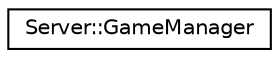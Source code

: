 digraph "Graphical Class Hierarchy"
{
 // LATEX_PDF_SIZE
  edge [fontname="Helvetica",fontsize="10",labelfontname="Helvetica",labelfontsize="10"];
  node [fontname="Helvetica",fontsize="10",shape=record];
  rankdir="LR";
  Node0 [label="Server::GameManager",height=0.2,width=0.4,color="black", fillcolor="white", style="filled",URL="$classServer_1_1GameManager.html",tooltip=" "];
}
